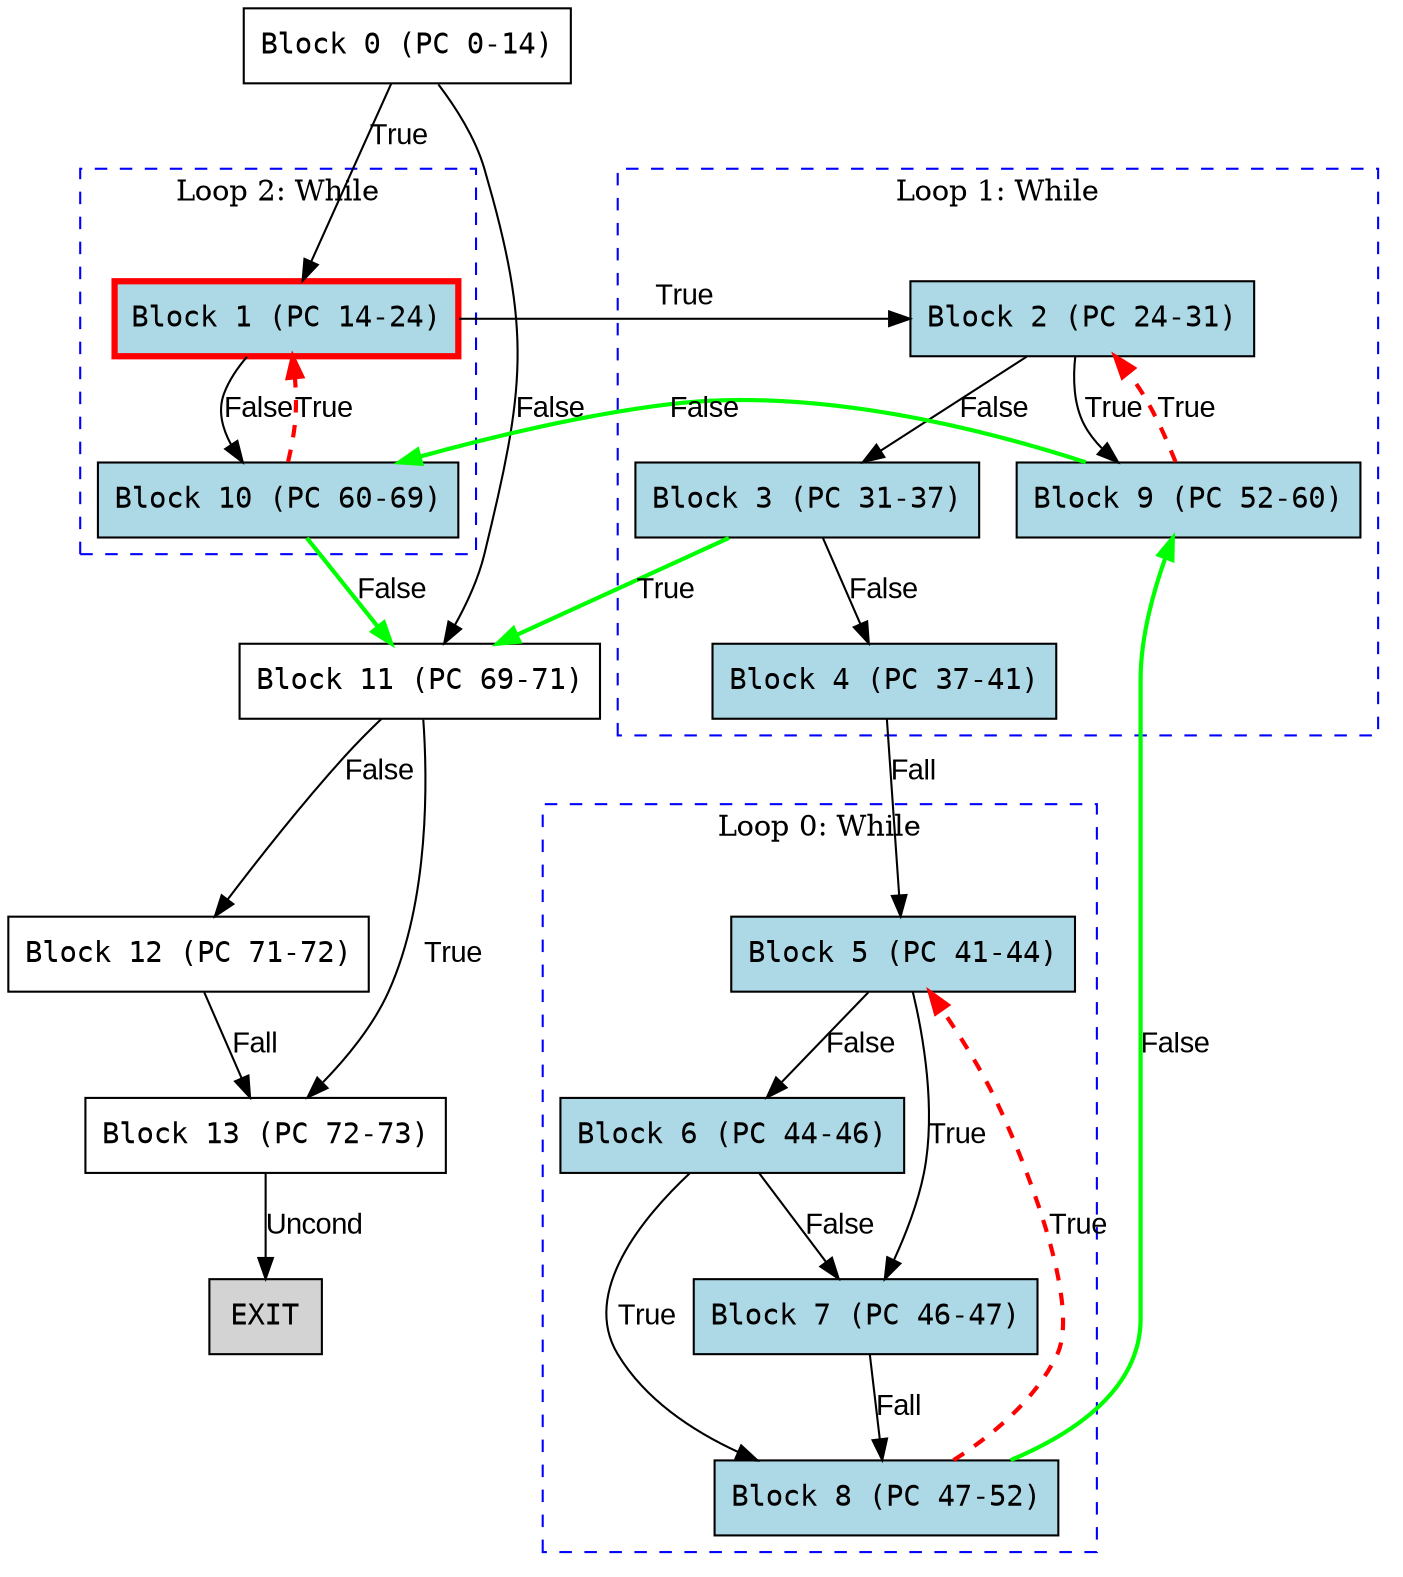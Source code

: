 digraph {
  rankdir=TB;
  node [shape=box, fontname="monospace"];
  edge [fontname="Arial"];

  0 [label="Block 0 (PC 0-14)"]
  1 [label="Block 1 (PC 14-24)", style=filled, fillcolor="lightblue", penwidth=3, color=red, shape=box]
  2 [label="Block 2 (PC 24-31)", style=filled, fillcolor="lightblue", shape=box]
  3 [label="Block 3 (PC 31-37)", style=filled, fillcolor="lightblue", shape=box]
  4 [label="Block 4 (PC 37-41)", style=filled, fillcolor="lightblue", shape=box]
  5 [label="Block 5 (PC 41-44)", style=filled, fillcolor="lightblue", shape=box]
  6 [label="Block 6 (PC 44-46)", style=filled, fillcolor="lightblue", shape=box]
  7 [label="Block 7 (PC 46-47)", style=filled, fillcolor="lightblue", shape=box]
  8 [label="Block 8 (PC 47-52)", style=filled, fillcolor="lightblue", shape=box]
  9 [label="Block 9 (PC 52-60)", style=filled, fillcolor="lightblue", shape=box]
  10 [label="Block 10 (PC 60-69)", style=filled, fillcolor="lightblue", shape=box]
  11 [label="Block 11 (PC 69-71)"]
  12 [label="Block 12 (PC 71-72)"]
  13 [label="Block 13 (PC 72-73)"]
  14 [label="EXIT", style=filled, fillcolor=lightgray]

  0 -> 11 [label="False"]
  0 -> 1 [label="True"]
  1 -> 10 [label="False"]
  1 -> 2 [label="True"]
  2 -> 9 [label="True"]
  2 -> 3 [label="False"]
  3 -> 11 [label="True", color=green, penwidth=2]
  3 -> 4 [label="False"]
  4 -> 5 [label="Fall"]
  5 -> 7 [label="True"]
  5 -> 6 [label="False"]
  6 -> 8 [label="True"]
  6 -> 7 [label="False"]
  7 -> 8 [label="Fall"]
  8 -> 5 [label="True", color=red, penwidth=2, style=dashed]
  8 -> 9 [label="False", color=green, penwidth=2]
  9 -> 2 [label="True", color=red, penwidth=2, style=dashed]
  9 -> 10 [label="False", color=green, penwidth=2]
  10 -> 1 [label="True", color=red, penwidth=2, style=dashed]
  10 -> 11 [label="False", color=green, penwidth=2]
  11 -> 13 [label="True"]
  11 -> 12 [label="False"]
  12 -> 13 [label="Fall"]
  13 -> 14 [label="Uncond"]

  subgraph cluster_loop_0 {
    label="Loop 0: While";
    style=dashed;
    color=blue;
    5;
    8;
    6;
    7;
  }

  subgraph cluster_loop_1 {
    label="Loop 1: While";
    style=dashed;
    color=blue;
    8;
    6;
    5;
    4;
    3;
    2;
    7;
    9;
  }

  subgraph cluster_loop_2 {
    label="Loop 2: While";
    style=dashed;
    color=blue;
    7;
    5;
    3;
    2;
    6;
    4;
    10;
    1;
    8;
    9;
  }
}
